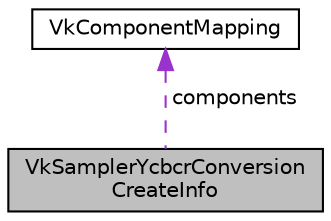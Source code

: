 digraph "VkSamplerYcbcrConversionCreateInfo"
{
 // LATEX_PDF_SIZE
  edge [fontname="Helvetica",fontsize="10",labelfontname="Helvetica",labelfontsize="10"];
  node [fontname="Helvetica",fontsize="10",shape=record];
  Node1 [label="VkSamplerYcbcrConversion\lCreateInfo",height=0.2,width=0.4,color="black", fillcolor="grey75", style="filled", fontcolor="black",tooltip=" "];
  Node2 -> Node1 [dir="back",color="darkorchid3",fontsize="10",style="dashed",label=" components" ];
  Node2 [label="VkComponentMapping",height=0.2,width=0.4,color="black", fillcolor="white", style="filled",URL="$structVkComponentMapping.html",tooltip=" "];
}
